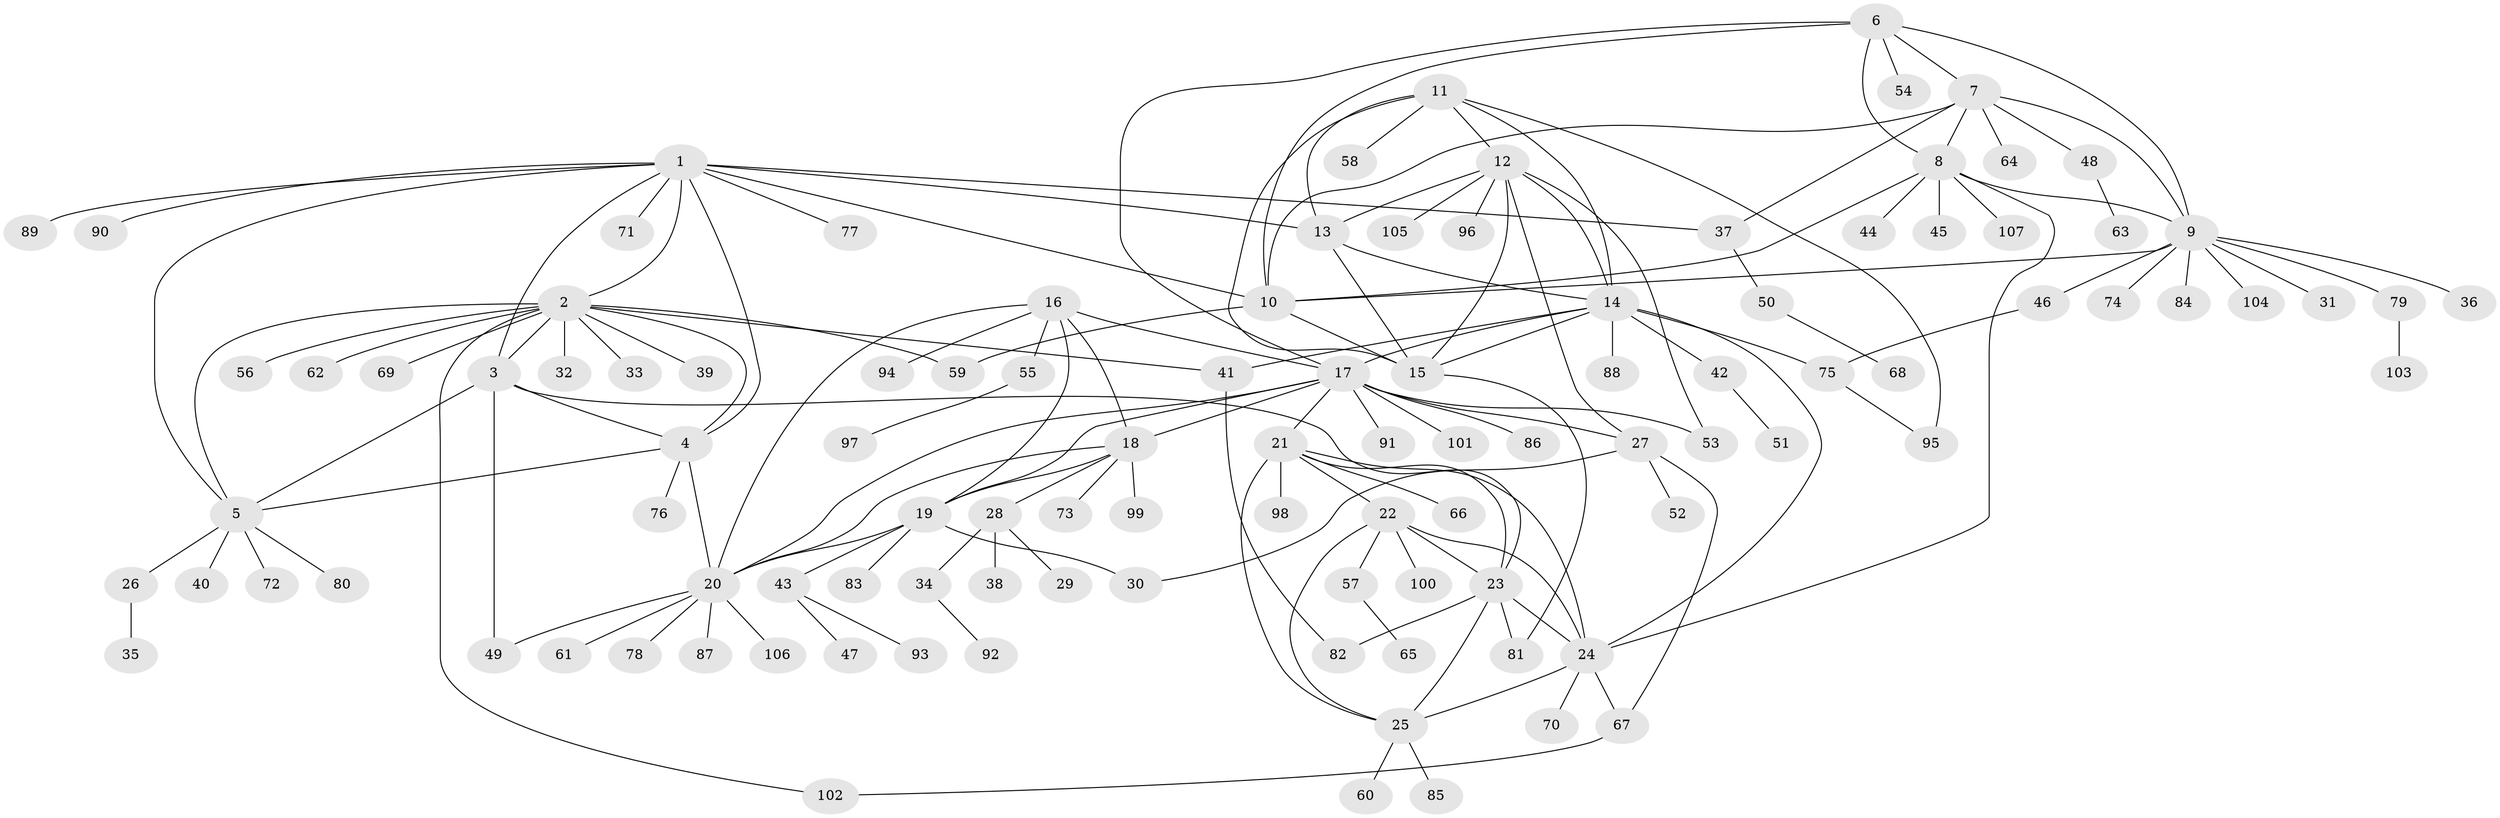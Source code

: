 // Generated by graph-tools (version 1.1) at 2025/02/03/09/25 03:02:45]
// undirected, 107 vertices, 155 edges
graph export_dot {
graph [start="1"]
  node [color=gray90,style=filled];
  1;
  2;
  3;
  4;
  5;
  6;
  7;
  8;
  9;
  10;
  11;
  12;
  13;
  14;
  15;
  16;
  17;
  18;
  19;
  20;
  21;
  22;
  23;
  24;
  25;
  26;
  27;
  28;
  29;
  30;
  31;
  32;
  33;
  34;
  35;
  36;
  37;
  38;
  39;
  40;
  41;
  42;
  43;
  44;
  45;
  46;
  47;
  48;
  49;
  50;
  51;
  52;
  53;
  54;
  55;
  56;
  57;
  58;
  59;
  60;
  61;
  62;
  63;
  64;
  65;
  66;
  67;
  68;
  69;
  70;
  71;
  72;
  73;
  74;
  75;
  76;
  77;
  78;
  79;
  80;
  81;
  82;
  83;
  84;
  85;
  86;
  87;
  88;
  89;
  90;
  91;
  92;
  93;
  94;
  95;
  96;
  97;
  98;
  99;
  100;
  101;
  102;
  103;
  104;
  105;
  106;
  107;
  1 -- 2;
  1 -- 3;
  1 -- 4;
  1 -- 5;
  1 -- 10;
  1 -- 13;
  1 -- 37;
  1 -- 71;
  1 -- 77;
  1 -- 89;
  1 -- 90;
  2 -- 3;
  2 -- 4;
  2 -- 5;
  2 -- 32;
  2 -- 33;
  2 -- 39;
  2 -- 41;
  2 -- 56;
  2 -- 59;
  2 -- 62;
  2 -- 69;
  2 -- 102;
  3 -- 4;
  3 -- 5;
  3 -- 23;
  3 -- 49;
  4 -- 5;
  4 -- 20;
  4 -- 76;
  5 -- 26;
  5 -- 40;
  5 -- 72;
  5 -- 80;
  6 -- 7;
  6 -- 8;
  6 -- 9;
  6 -- 10;
  6 -- 17;
  6 -- 54;
  7 -- 8;
  7 -- 9;
  7 -- 10;
  7 -- 37;
  7 -- 48;
  7 -- 64;
  8 -- 9;
  8 -- 10;
  8 -- 24;
  8 -- 44;
  8 -- 45;
  8 -- 107;
  9 -- 10;
  9 -- 31;
  9 -- 36;
  9 -- 46;
  9 -- 74;
  9 -- 79;
  9 -- 84;
  9 -- 104;
  10 -- 15;
  10 -- 59;
  11 -- 12;
  11 -- 13;
  11 -- 14;
  11 -- 15;
  11 -- 58;
  11 -- 95;
  12 -- 13;
  12 -- 14;
  12 -- 15;
  12 -- 27;
  12 -- 53;
  12 -- 96;
  12 -- 105;
  13 -- 14;
  13 -- 15;
  14 -- 15;
  14 -- 17;
  14 -- 24;
  14 -- 41;
  14 -- 42;
  14 -- 75;
  14 -- 88;
  15 -- 81;
  16 -- 17;
  16 -- 18;
  16 -- 19;
  16 -- 20;
  16 -- 55;
  16 -- 94;
  17 -- 18;
  17 -- 19;
  17 -- 20;
  17 -- 21;
  17 -- 27;
  17 -- 53;
  17 -- 86;
  17 -- 91;
  17 -- 101;
  18 -- 19;
  18 -- 20;
  18 -- 28;
  18 -- 73;
  18 -- 99;
  19 -- 20;
  19 -- 30;
  19 -- 43;
  19 -- 83;
  20 -- 49;
  20 -- 61;
  20 -- 78;
  20 -- 87;
  20 -- 106;
  21 -- 22;
  21 -- 23;
  21 -- 24;
  21 -- 25;
  21 -- 66;
  21 -- 98;
  22 -- 23;
  22 -- 24;
  22 -- 25;
  22 -- 57;
  22 -- 100;
  23 -- 24;
  23 -- 25;
  23 -- 81;
  23 -- 82;
  24 -- 25;
  24 -- 67;
  24 -- 70;
  25 -- 60;
  25 -- 85;
  26 -- 35;
  27 -- 30;
  27 -- 52;
  27 -- 67;
  28 -- 29;
  28 -- 34;
  28 -- 38;
  34 -- 92;
  37 -- 50;
  41 -- 82;
  42 -- 51;
  43 -- 47;
  43 -- 93;
  46 -- 75;
  48 -- 63;
  50 -- 68;
  55 -- 97;
  57 -- 65;
  67 -- 102;
  75 -- 95;
  79 -- 103;
}
